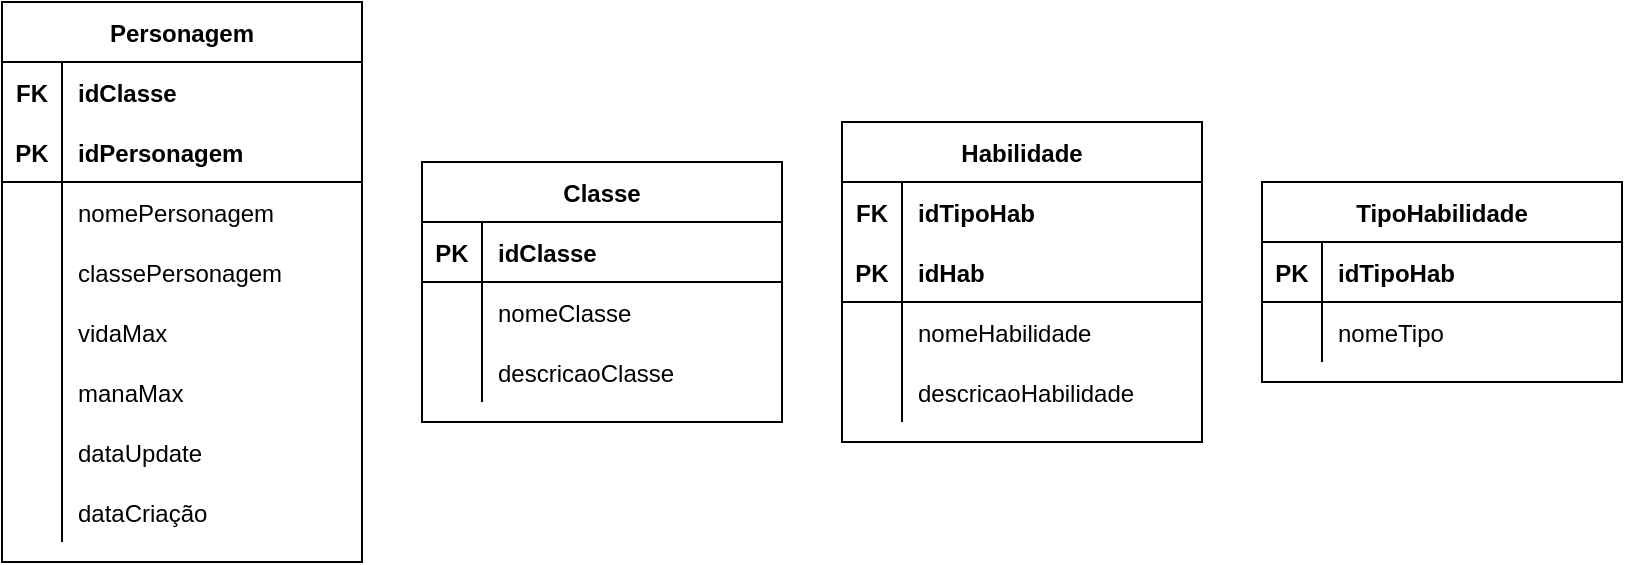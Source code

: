 <mxfile version="14.9.5" type="device"><diagram id="HCQHH-MWYSD6zB1wpWxJ" name="Page-1"><mxGraphModel dx="782" dy="706" grid="1" gridSize="10" guides="1" tooltips="1" connect="1" arrows="1" fold="1" page="1" pageScale="1" pageWidth="827" pageHeight="1169" math="0" shadow="0"><root><mxCell id="0"/><mxCell id="1" parent="0"/><mxCell id="_HkXpSlKFQAwWStbcMbN-1" value="Personagem" style="shape=table;startSize=30;container=1;collapsible=1;childLayout=tableLayout;fixedRows=1;rowLines=0;fontStyle=1;align=center;resizeLast=1;" vertex="1" parent="1"><mxGeometry x="50" y="100" width="180" height="280" as="geometry"/></mxCell><mxCell id="_HkXpSlKFQAwWStbcMbN-54" value="" style="shape=partialRectangle;collapsible=0;dropTarget=0;pointerEvents=0;fillColor=none;top=0;left=0;bottom=0;right=0;points=[[0,0.5],[1,0.5]];portConstraint=eastwest;" vertex="1" parent="_HkXpSlKFQAwWStbcMbN-1"><mxGeometry y="30" width="180" height="30" as="geometry"/></mxCell><mxCell id="_HkXpSlKFQAwWStbcMbN-55" value="FK" style="shape=partialRectangle;connectable=0;fillColor=none;top=0;left=0;bottom=0;right=0;fontStyle=1;overflow=hidden;" vertex="1" parent="_HkXpSlKFQAwWStbcMbN-54"><mxGeometry width="30" height="30" as="geometry"/></mxCell><mxCell id="_HkXpSlKFQAwWStbcMbN-56" value="idClasse" style="shape=partialRectangle;connectable=0;fillColor=none;top=0;left=0;bottom=0;right=0;align=left;spacingLeft=6;fontStyle=1;overflow=hidden;" vertex="1" parent="_HkXpSlKFQAwWStbcMbN-54"><mxGeometry x="30" width="150" height="30" as="geometry"/></mxCell><mxCell id="_HkXpSlKFQAwWStbcMbN-2" value="" style="shape=partialRectangle;collapsible=0;dropTarget=0;pointerEvents=0;fillColor=none;top=0;left=0;bottom=1;right=0;points=[[0,0.5],[1,0.5]];portConstraint=eastwest;" vertex="1" parent="_HkXpSlKFQAwWStbcMbN-1"><mxGeometry y="60" width="180" height="30" as="geometry"/></mxCell><mxCell id="_HkXpSlKFQAwWStbcMbN-3" value="PK" style="shape=partialRectangle;connectable=0;fillColor=none;top=0;left=0;bottom=0;right=0;fontStyle=1;overflow=hidden;" vertex="1" parent="_HkXpSlKFQAwWStbcMbN-2"><mxGeometry width="30" height="30" as="geometry"/></mxCell><mxCell id="_HkXpSlKFQAwWStbcMbN-4" value="idPersonagem" style="shape=partialRectangle;connectable=0;fillColor=none;top=0;left=0;bottom=0;right=0;align=left;spacingLeft=6;fontStyle=1;overflow=hidden;" vertex="1" parent="_HkXpSlKFQAwWStbcMbN-2"><mxGeometry x="30" width="150" height="30" as="geometry"/></mxCell><mxCell id="_HkXpSlKFQAwWStbcMbN-5" value="" style="shape=partialRectangle;collapsible=0;dropTarget=0;pointerEvents=0;fillColor=none;top=0;left=0;bottom=0;right=0;points=[[0,0.5],[1,0.5]];portConstraint=eastwest;" vertex="1" parent="_HkXpSlKFQAwWStbcMbN-1"><mxGeometry y="90" width="180" height="30" as="geometry"/></mxCell><mxCell id="_HkXpSlKFQAwWStbcMbN-6" value="" style="shape=partialRectangle;connectable=0;fillColor=none;top=0;left=0;bottom=0;right=0;editable=1;overflow=hidden;" vertex="1" parent="_HkXpSlKFQAwWStbcMbN-5"><mxGeometry width="30" height="30" as="geometry"/></mxCell><mxCell id="_HkXpSlKFQAwWStbcMbN-7" value="nomePersonagem" style="shape=partialRectangle;connectable=0;fillColor=none;top=0;left=0;bottom=0;right=0;align=left;spacingLeft=6;overflow=hidden;" vertex="1" parent="_HkXpSlKFQAwWStbcMbN-5"><mxGeometry x="30" width="150" height="30" as="geometry"/></mxCell><mxCell id="_HkXpSlKFQAwWStbcMbN-8" value="" style="shape=partialRectangle;collapsible=0;dropTarget=0;pointerEvents=0;fillColor=none;top=0;left=0;bottom=0;right=0;points=[[0,0.5],[1,0.5]];portConstraint=eastwest;" vertex="1" parent="_HkXpSlKFQAwWStbcMbN-1"><mxGeometry y="120" width="180" height="30" as="geometry"/></mxCell><mxCell id="_HkXpSlKFQAwWStbcMbN-9" value="" style="shape=partialRectangle;connectable=0;fillColor=none;top=0;left=0;bottom=0;right=0;editable=1;overflow=hidden;" vertex="1" parent="_HkXpSlKFQAwWStbcMbN-8"><mxGeometry width="30" height="30" as="geometry"/></mxCell><mxCell id="_HkXpSlKFQAwWStbcMbN-10" value="classePersonagem" style="shape=partialRectangle;connectable=0;fillColor=none;top=0;left=0;bottom=0;right=0;align=left;spacingLeft=6;overflow=hidden;" vertex="1" parent="_HkXpSlKFQAwWStbcMbN-8"><mxGeometry x="30" width="150" height="30" as="geometry"/></mxCell><mxCell id="_HkXpSlKFQAwWStbcMbN-11" value="" style="shape=partialRectangle;collapsible=0;dropTarget=0;pointerEvents=0;fillColor=none;top=0;left=0;bottom=0;right=0;points=[[0,0.5],[1,0.5]];portConstraint=eastwest;" vertex="1" parent="_HkXpSlKFQAwWStbcMbN-1"><mxGeometry y="150" width="180" height="30" as="geometry"/></mxCell><mxCell id="_HkXpSlKFQAwWStbcMbN-12" value="" style="shape=partialRectangle;connectable=0;fillColor=none;top=0;left=0;bottom=0;right=0;editable=1;overflow=hidden;" vertex="1" parent="_HkXpSlKFQAwWStbcMbN-11"><mxGeometry width="30" height="30" as="geometry"/></mxCell><mxCell id="_HkXpSlKFQAwWStbcMbN-13" value="vidaMax" style="shape=partialRectangle;connectable=0;fillColor=none;top=0;left=0;bottom=0;right=0;align=left;spacingLeft=6;overflow=hidden;" vertex="1" parent="_HkXpSlKFQAwWStbcMbN-11"><mxGeometry x="30" width="150" height="30" as="geometry"/></mxCell><mxCell id="_HkXpSlKFQAwWStbcMbN-16" value="" style="shape=partialRectangle;collapsible=0;dropTarget=0;pointerEvents=0;fillColor=none;top=0;left=0;bottom=0;right=0;points=[[0,0.5],[1,0.5]];portConstraint=eastwest;" vertex="1" parent="_HkXpSlKFQAwWStbcMbN-1"><mxGeometry y="180" width="180" height="30" as="geometry"/></mxCell><mxCell id="_HkXpSlKFQAwWStbcMbN-17" value="" style="shape=partialRectangle;connectable=0;fillColor=none;top=0;left=0;bottom=0;right=0;editable=1;overflow=hidden;" vertex="1" parent="_HkXpSlKFQAwWStbcMbN-16"><mxGeometry width="30" height="30" as="geometry"/></mxCell><mxCell id="_HkXpSlKFQAwWStbcMbN-18" value="manaMax" style="shape=partialRectangle;connectable=0;fillColor=none;top=0;left=0;bottom=0;right=0;align=left;spacingLeft=6;overflow=hidden;" vertex="1" parent="_HkXpSlKFQAwWStbcMbN-16"><mxGeometry x="30" width="150" height="30" as="geometry"/></mxCell><mxCell id="_HkXpSlKFQAwWStbcMbN-24" value="" style="shape=partialRectangle;collapsible=0;dropTarget=0;pointerEvents=0;fillColor=none;top=0;left=0;bottom=0;right=0;points=[[0,0.5],[1,0.5]];portConstraint=eastwest;" vertex="1" parent="_HkXpSlKFQAwWStbcMbN-1"><mxGeometry y="210" width="180" height="30" as="geometry"/></mxCell><mxCell id="_HkXpSlKFQAwWStbcMbN-25" value="" style="shape=partialRectangle;connectable=0;fillColor=none;top=0;left=0;bottom=0;right=0;editable=1;overflow=hidden;" vertex="1" parent="_HkXpSlKFQAwWStbcMbN-24"><mxGeometry width="30" height="30" as="geometry"/></mxCell><mxCell id="_HkXpSlKFQAwWStbcMbN-26" value="dataUpdate" style="shape=partialRectangle;connectable=0;fillColor=none;top=0;left=0;bottom=0;right=0;align=left;spacingLeft=6;overflow=hidden;" vertex="1" parent="_HkXpSlKFQAwWStbcMbN-24"><mxGeometry x="30" width="150" height="30" as="geometry"/></mxCell><mxCell id="_HkXpSlKFQAwWStbcMbN-20" value="" style="shape=partialRectangle;collapsible=0;dropTarget=0;pointerEvents=0;fillColor=none;top=0;left=0;bottom=0;right=0;points=[[0,0.5],[1,0.5]];portConstraint=eastwest;" vertex="1" parent="_HkXpSlKFQAwWStbcMbN-1"><mxGeometry y="240" width="180" height="30" as="geometry"/></mxCell><mxCell id="_HkXpSlKFQAwWStbcMbN-21" value="" style="shape=partialRectangle;connectable=0;fillColor=none;top=0;left=0;bottom=0;right=0;editable=1;overflow=hidden;" vertex="1" parent="_HkXpSlKFQAwWStbcMbN-20"><mxGeometry width="30" height="30" as="geometry"/></mxCell><mxCell id="_HkXpSlKFQAwWStbcMbN-22" value="dataCriação" style="shape=partialRectangle;connectable=0;fillColor=none;top=0;left=0;bottom=0;right=0;align=left;spacingLeft=6;overflow=hidden;" vertex="1" parent="_HkXpSlKFQAwWStbcMbN-20"><mxGeometry x="30" width="150" height="30" as="geometry"/></mxCell><mxCell id="_HkXpSlKFQAwWStbcMbN-27" value="Classe" style="shape=table;startSize=30;container=1;collapsible=1;childLayout=tableLayout;fixedRows=1;rowLines=0;fontStyle=1;align=center;resizeLast=1;" vertex="1" parent="1"><mxGeometry x="260" y="180" width="180" height="130" as="geometry"/></mxCell><mxCell id="_HkXpSlKFQAwWStbcMbN-28" value="" style="shape=partialRectangle;collapsible=0;dropTarget=0;pointerEvents=0;fillColor=none;top=0;left=0;bottom=1;right=0;points=[[0,0.5],[1,0.5]];portConstraint=eastwest;" vertex="1" parent="_HkXpSlKFQAwWStbcMbN-27"><mxGeometry y="30" width="180" height="30" as="geometry"/></mxCell><mxCell id="_HkXpSlKFQAwWStbcMbN-29" value="PK" style="shape=partialRectangle;connectable=0;fillColor=none;top=0;left=0;bottom=0;right=0;fontStyle=1;overflow=hidden;" vertex="1" parent="_HkXpSlKFQAwWStbcMbN-28"><mxGeometry width="30" height="30" as="geometry"/></mxCell><mxCell id="_HkXpSlKFQAwWStbcMbN-30" value="idClasse" style="shape=partialRectangle;connectable=0;fillColor=none;top=0;left=0;bottom=0;right=0;align=left;spacingLeft=6;fontStyle=1;overflow=hidden;" vertex="1" parent="_HkXpSlKFQAwWStbcMbN-28"><mxGeometry x="30" width="150" height="30" as="geometry"/></mxCell><mxCell id="_HkXpSlKFQAwWStbcMbN-31" value="" style="shape=partialRectangle;collapsible=0;dropTarget=0;pointerEvents=0;fillColor=none;top=0;left=0;bottom=0;right=0;points=[[0,0.5],[1,0.5]];portConstraint=eastwest;" vertex="1" parent="_HkXpSlKFQAwWStbcMbN-27"><mxGeometry y="60" width="180" height="30" as="geometry"/></mxCell><mxCell id="_HkXpSlKFQAwWStbcMbN-32" value="" style="shape=partialRectangle;connectable=0;fillColor=none;top=0;left=0;bottom=0;right=0;editable=1;overflow=hidden;" vertex="1" parent="_HkXpSlKFQAwWStbcMbN-31"><mxGeometry width="30" height="30" as="geometry"/></mxCell><mxCell id="_HkXpSlKFQAwWStbcMbN-33" value="nomeClasse" style="shape=partialRectangle;connectable=0;fillColor=none;top=0;left=0;bottom=0;right=0;align=left;spacingLeft=6;overflow=hidden;" vertex="1" parent="_HkXpSlKFQAwWStbcMbN-31"><mxGeometry x="30" width="150" height="30" as="geometry"/></mxCell><mxCell id="_HkXpSlKFQAwWStbcMbN-65" value="" style="shape=partialRectangle;collapsible=0;dropTarget=0;pointerEvents=0;fillColor=none;top=0;left=0;bottom=0;right=0;points=[[0,0.5],[1,0.5]];portConstraint=eastwest;" vertex="1" parent="_HkXpSlKFQAwWStbcMbN-27"><mxGeometry y="90" width="180" height="30" as="geometry"/></mxCell><mxCell id="_HkXpSlKFQAwWStbcMbN-66" value="" style="shape=partialRectangle;connectable=0;fillColor=none;top=0;left=0;bottom=0;right=0;editable=1;overflow=hidden;" vertex="1" parent="_HkXpSlKFQAwWStbcMbN-65"><mxGeometry width="30" height="30" as="geometry"/></mxCell><mxCell id="_HkXpSlKFQAwWStbcMbN-67" value="descricaoClasse" style="shape=partialRectangle;connectable=0;fillColor=none;top=0;left=0;bottom=0;right=0;align=left;spacingLeft=6;overflow=hidden;" vertex="1" parent="_HkXpSlKFQAwWStbcMbN-65"><mxGeometry x="30" width="150" height="30" as="geometry"/></mxCell><mxCell id="_HkXpSlKFQAwWStbcMbN-68" value="Habilidade" style="shape=table;startSize=30;container=1;collapsible=1;childLayout=tableLayout;fixedRows=1;rowLines=0;fontStyle=1;align=center;resizeLast=1;" vertex="1" parent="1"><mxGeometry x="470" y="160" width="180" height="160" as="geometry"/></mxCell><mxCell id="_HkXpSlKFQAwWStbcMbN-87" value="" style="shape=partialRectangle;collapsible=0;dropTarget=0;pointerEvents=0;fillColor=none;top=0;left=0;bottom=0;right=0;points=[[0,0.5],[1,0.5]];portConstraint=eastwest;" vertex="1" parent="_HkXpSlKFQAwWStbcMbN-68"><mxGeometry y="30" width="180" height="30" as="geometry"/></mxCell><mxCell id="_HkXpSlKFQAwWStbcMbN-88" value="FK" style="shape=partialRectangle;connectable=0;fillColor=none;top=0;left=0;bottom=0;right=0;fontStyle=1;overflow=hidden;" vertex="1" parent="_HkXpSlKFQAwWStbcMbN-87"><mxGeometry width="30" height="30" as="geometry"/></mxCell><mxCell id="_HkXpSlKFQAwWStbcMbN-89" value="idTipoHab" style="shape=partialRectangle;connectable=0;fillColor=none;top=0;left=0;bottom=0;right=0;align=left;spacingLeft=6;fontStyle=1;overflow=hidden;" vertex="1" parent="_HkXpSlKFQAwWStbcMbN-87"><mxGeometry x="30" width="150" height="30" as="geometry"/></mxCell><mxCell id="_HkXpSlKFQAwWStbcMbN-69" value="" style="shape=partialRectangle;collapsible=0;dropTarget=0;pointerEvents=0;fillColor=none;top=0;left=0;bottom=1;right=0;points=[[0,0.5],[1,0.5]];portConstraint=eastwest;" vertex="1" parent="_HkXpSlKFQAwWStbcMbN-68"><mxGeometry y="60" width="180" height="30" as="geometry"/></mxCell><mxCell id="_HkXpSlKFQAwWStbcMbN-70" value="PK" style="shape=partialRectangle;connectable=0;fillColor=none;top=0;left=0;bottom=0;right=0;fontStyle=1;overflow=hidden;" vertex="1" parent="_HkXpSlKFQAwWStbcMbN-69"><mxGeometry width="30" height="30" as="geometry"/></mxCell><mxCell id="_HkXpSlKFQAwWStbcMbN-71" value="idHab" style="shape=partialRectangle;connectable=0;fillColor=none;top=0;left=0;bottom=0;right=0;align=left;spacingLeft=6;fontStyle=1;overflow=hidden;" vertex="1" parent="_HkXpSlKFQAwWStbcMbN-69"><mxGeometry x="30" width="150" height="30" as="geometry"/></mxCell><mxCell id="_HkXpSlKFQAwWStbcMbN-72" value="" style="shape=partialRectangle;collapsible=0;dropTarget=0;pointerEvents=0;fillColor=none;top=0;left=0;bottom=0;right=0;points=[[0,0.5],[1,0.5]];portConstraint=eastwest;" vertex="1" parent="_HkXpSlKFQAwWStbcMbN-68"><mxGeometry y="90" width="180" height="30" as="geometry"/></mxCell><mxCell id="_HkXpSlKFQAwWStbcMbN-73" value="" style="shape=partialRectangle;connectable=0;fillColor=none;top=0;left=0;bottom=0;right=0;editable=1;overflow=hidden;" vertex="1" parent="_HkXpSlKFQAwWStbcMbN-72"><mxGeometry width="30" height="30" as="geometry"/></mxCell><mxCell id="_HkXpSlKFQAwWStbcMbN-74" value="nomeHabilidade" style="shape=partialRectangle;connectable=0;fillColor=none;top=0;left=0;bottom=0;right=0;align=left;spacingLeft=6;overflow=hidden;" vertex="1" parent="_HkXpSlKFQAwWStbcMbN-72"><mxGeometry x="30" width="150" height="30" as="geometry"/></mxCell><mxCell id="_HkXpSlKFQAwWStbcMbN-75" value="" style="shape=partialRectangle;collapsible=0;dropTarget=0;pointerEvents=0;fillColor=none;top=0;left=0;bottom=0;right=0;points=[[0,0.5],[1,0.5]];portConstraint=eastwest;" vertex="1" parent="_HkXpSlKFQAwWStbcMbN-68"><mxGeometry y="120" width="180" height="30" as="geometry"/></mxCell><mxCell id="_HkXpSlKFQAwWStbcMbN-76" value="" style="shape=partialRectangle;connectable=0;fillColor=none;top=0;left=0;bottom=0;right=0;editable=1;overflow=hidden;" vertex="1" parent="_HkXpSlKFQAwWStbcMbN-75"><mxGeometry width="30" height="30" as="geometry"/></mxCell><mxCell id="_HkXpSlKFQAwWStbcMbN-77" value="descricaoHabilidade" style="shape=partialRectangle;connectable=0;fillColor=none;top=0;left=0;bottom=0;right=0;align=left;spacingLeft=6;overflow=hidden;" vertex="1" parent="_HkXpSlKFQAwWStbcMbN-75"><mxGeometry x="30" width="150" height="30" as="geometry"/></mxCell><mxCell id="_HkXpSlKFQAwWStbcMbN-90" value="TipoHabilidade" style="shape=table;startSize=30;container=1;collapsible=1;childLayout=tableLayout;fixedRows=1;rowLines=0;fontStyle=1;align=center;resizeLast=1;" vertex="1" parent="1"><mxGeometry x="680" y="190" width="180" height="100" as="geometry"/></mxCell><mxCell id="_HkXpSlKFQAwWStbcMbN-94" value="" style="shape=partialRectangle;collapsible=0;dropTarget=0;pointerEvents=0;fillColor=none;top=0;left=0;bottom=1;right=0;points=[[0,0.5],[1,0.5]];portConstraint=eastwest;" vertex="1" parent="_HkXpSlKFQAwWStbcMbN-90"><mxGeometry y="30" width="180" height="30" as="geometry"/></mxCell><mxCell id="_HkXpSlKFQAwWStbcMbN-95" value="PK" style="shape=partialRectangle;connectable=0;fillColor=none;top=0;left=0;bottom=0;right=0;fontStyle=1;overflow=hidden;" vertex="1" parent="_HkXpSlKFQAwWStbcMbN-94"><mxGeometry width="30" height="30" as="geometry"/></mxCell><mxCell id="_HkXpSlKFQAwWStbcMbN-96" value="idTipoHab" style="shape=partialRectangle;connectable=0;fillColor=none;top=0;left=0;bottom=0;right=0;align=left;spacingLeft=6;fontStyle=1;overflow=hidden;" vertex="1" parent="_HkXpSlKFQAwWStbcMbN-94"><mxGeometry x="30" width="150" height="30" as="geometry"/></mxCell><mxCell id="_HkXpSlKFQAwWStbcMbN-97" value="" style="shape=partialRectangle;collapsible=0;dropTarget=0;pointerEvents=0;fillColor=none;top=0;left=0;bottom=0;right=0;points=[[0,0.5],[1,0.5]];portConstraint=eastwest;" vertex="1" parent="_HkXpSlKFQAwWStbcMbN-90"><mxGeometry y="60" width="180" height="30" as="geometry"/></mxCell><mxCell id="_HkXpSlKFQAwWStbcMbN-98" value="" style="shape=partialRectangle;connectable=0;fillColor=none;top=0;left=0;bottom=0;right=0;editable=1;overflow=hidden;" vertex="1" parent="_HkXpSlKFQAwWStbcMbN-97"><mxGeometry width="30" height="30" as="geometry"/></mxCell><mxCell id="_HkXpSlKFQAwWStbcMbN-99" value="nomeTipo" style="shape=partialRectangle;connectable=0;fillColor=none;top=0;left=0;bottom=0;right=0;align=left;spacingLeft=6;overflow=hidden;" vertex="1" parent="_HkXpSlKFQAwWStbcMbN-97"><mxGeometry x="30" width="150" height="30" as="geometry"/></mxCell></root></mxGraphModel></diagram></mxfile>